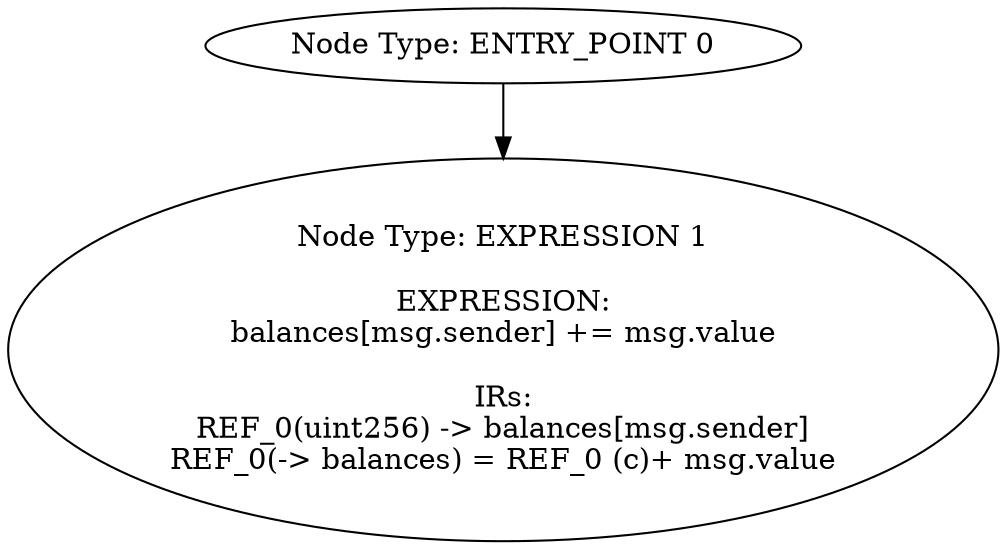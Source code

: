 digraph{
0[label="Node Type: ENTRY_POINT 0
"];
0->1;
1[label="Node Type: EXPRESSION 1

EXPRESSION:
balances[msg.sender] += msg.value

IRs:
REF_0(uint256) -> balances[msg.sender]
REF_0(-> balances) = REF_0 (c)+ msg.value"];
}
